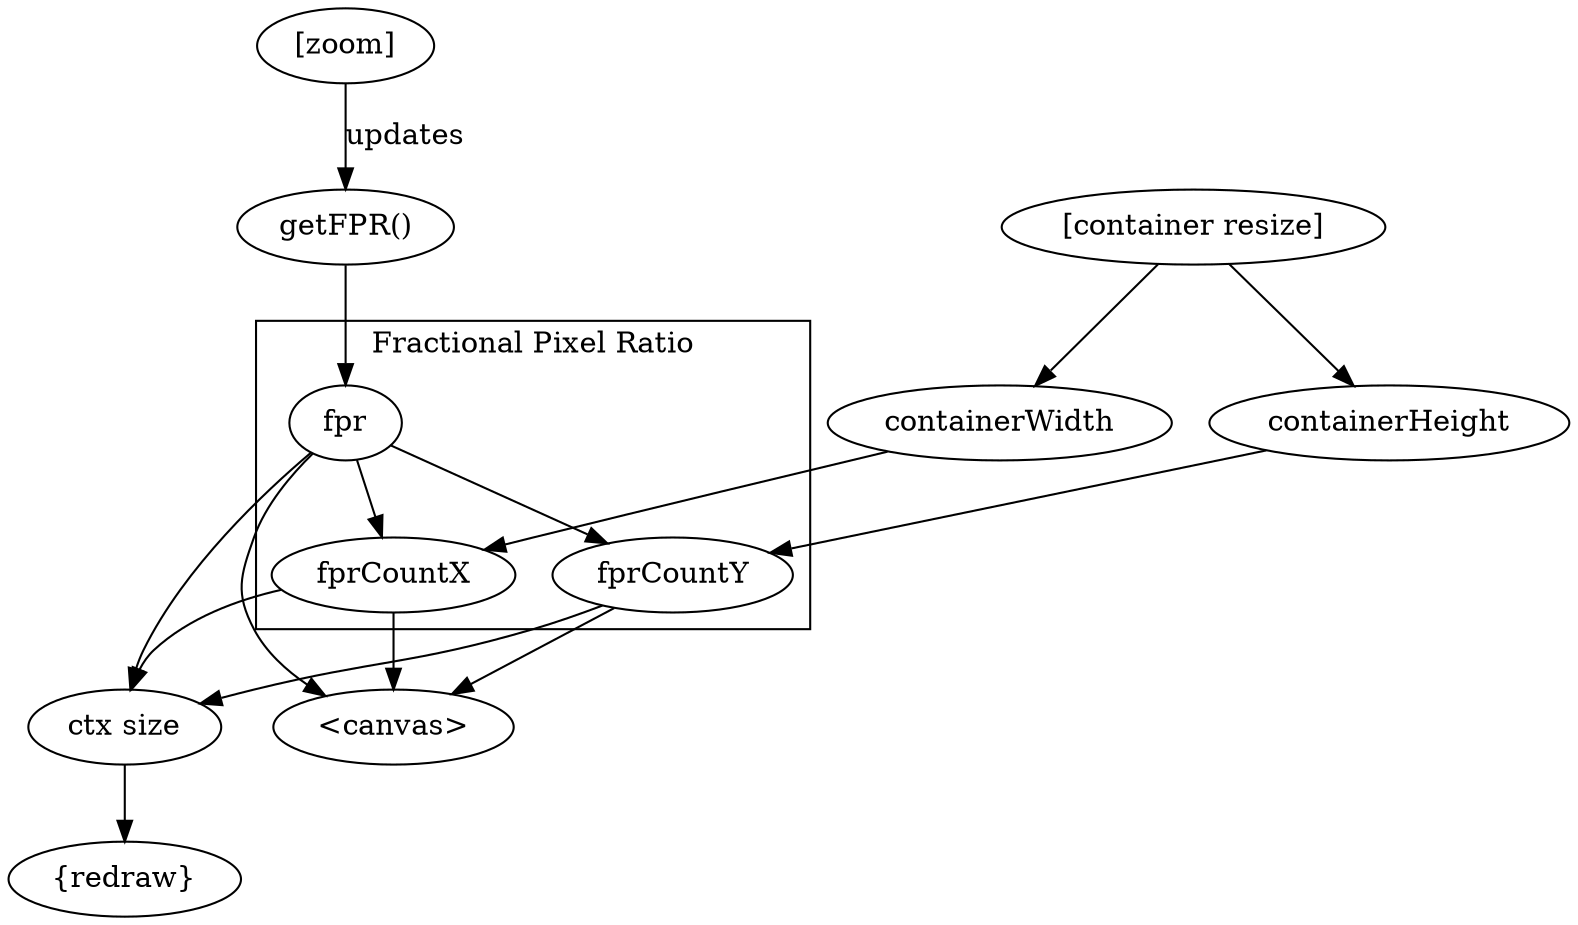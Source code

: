 digraph lib {
   "[zoom]" -> "getFPR()" [ label=updates ]
   "getFPR()" -> fpr
   subgraph cluster_0 {
      label="Fractional Pixel Ratio"
      fpr
      fprCountX
      fprCountY
   }
   "[container resize]" -> containerWidth
   "[container resize]" -> containerHeight
   containerWidth -> fprCountX
   containerHeight -> fprCountY
   fpr -> fprCountX
   fpr -> fprCountY
   fpr -> "<canvas>"
   fprCountX -> "<canvas>"
   fprCountY -> "<canvas>"
   fpr -> "ctx size"
   fprCountX -> "ctx size"
   fprCountY -> "ctx size"
   "ctx size" -> "{redraw}"
}
